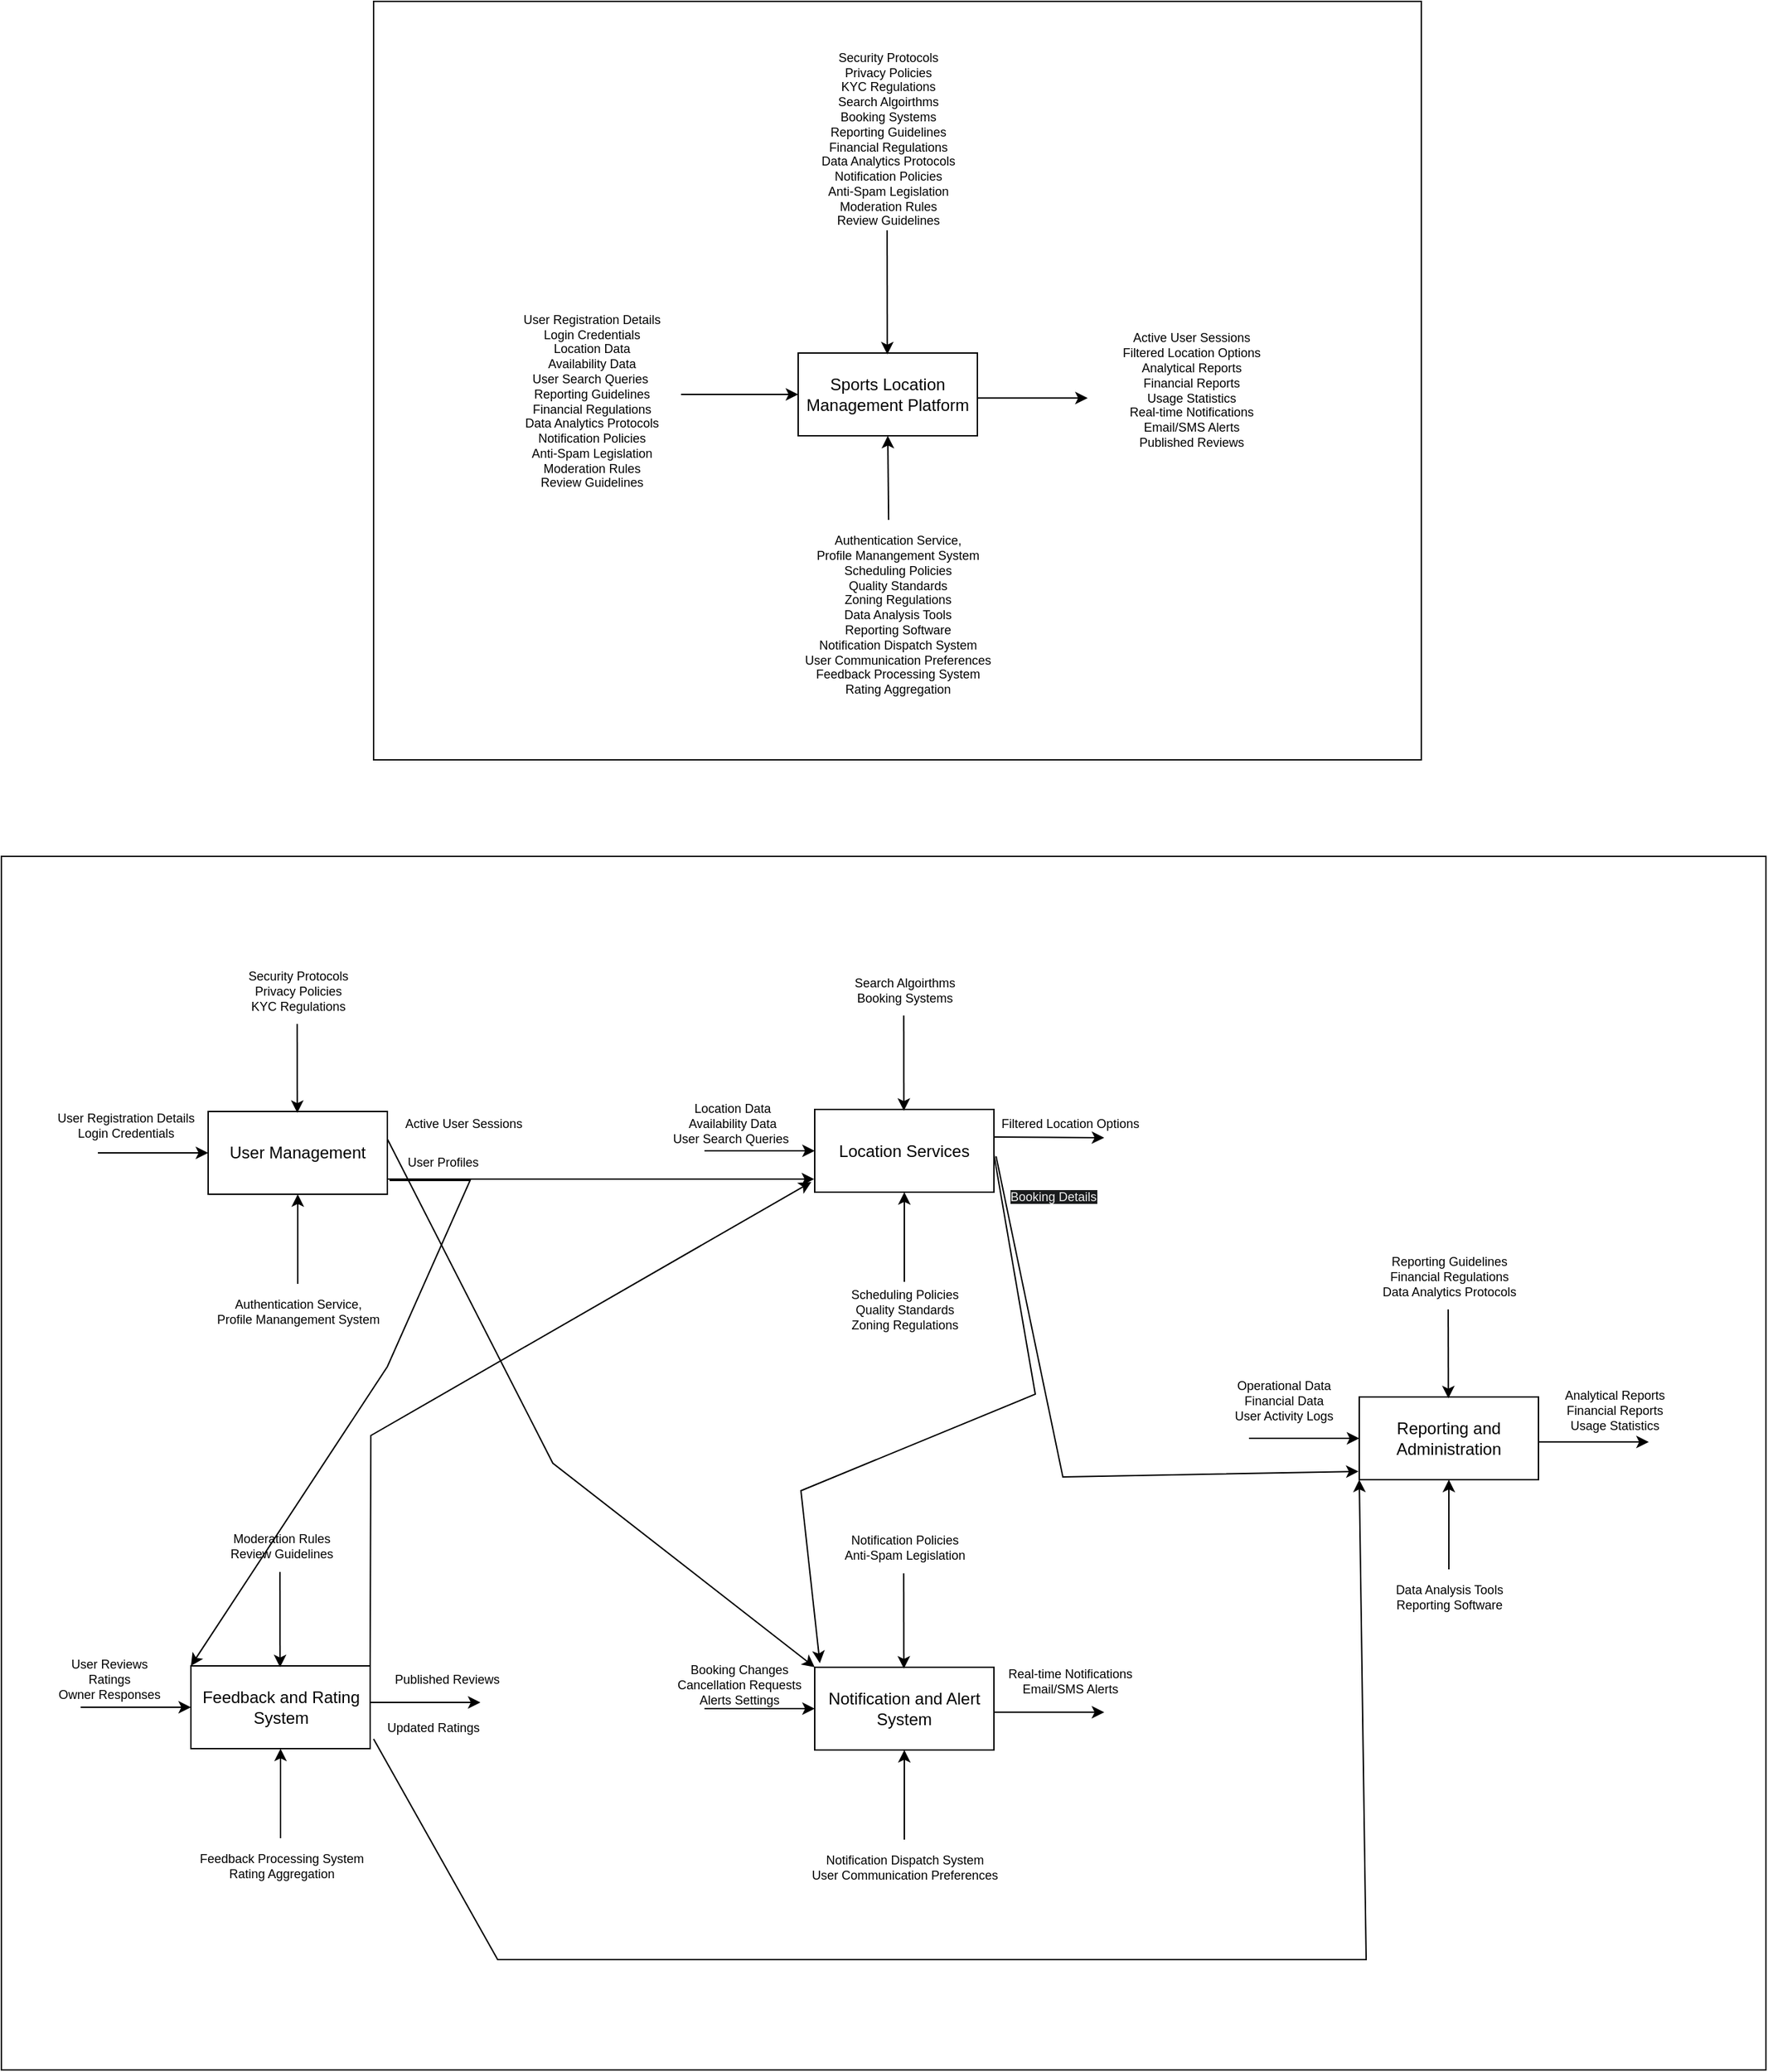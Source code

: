<mxfile version="22.1.2" type="device">
  <diagram name="Page-1" id="c82G2ni47aUJry06g1dI">
    <mxGraphModel dx="3545" dy="2050" grid="1" gridSize="10" guides="1" tooltips="1" connect="1" arrows="1" fold="1" page="1" pageScale="1" pageWidth="850" pageHeight="1100" math="0" shadow="0">
      <root>
        <mxCell id="0" />
        <mxCell id="1" parent="0" />
        <mxCell id="zQmqroO8z2gSUZ1crsNV-119" value="" style="rounded=0;whiteSpace=wrap;html=1;" parent="1" vertex="1">
          <mxGeometry x="80" y="640" width="1280" height="880" as="geometry" />
        </mxCell>
        <mxCell id="zQmqroO8z2gSUZ1crsNV-37" value="User Management" style="rounded=0;whiteSpace=wrap;html=1;container=0;" parent="1" vertex="1">
          <mxGeometry x="230" y="825" width="130" height="60" as="geometry" />
        </mxCell>
        <mxCell id="zQmqroO8z2gSUZ1crsNV-38" value="" style="endArrow=classic;html=1;rounded=0;entryX=0;entryY=0.5;entryDx=0;entryDy=0;" parent="1" target="zQmqroO8z2gSUZ1crsNV-37" edge="1">
          <mxGeometry width="50" height="50" relative="1" as="geometry">
            <mxPoint x="150" y="855" as="sourcePoint" />
            <mxPoint x="230" y="845" as="targetPoint" />
          </mxGeometry>
        </mxCell>
        <mxCell id="zQmqroO8z2gSUZ1crsNV-40" value="User Registration Details&lt;br&gt;Login Credentials" style="text;html=1;align=center;verticalAlign=middle;resizable=0;points=[];autosize=1;strokeColor=none;fillColor=none;fontSize=9;container=0;" parent="1" vertex="1">
          <mxGeometry x="110" y="815" width="120" height="40" as="geometry" />
        </mxCell>
        <mxCell id="zQmqroO8z2gSUZ1crsNV-46" value="" style="endArrow=classic;html=1;rounded=0;entryX=0;entryY=0;entryDx=0;entryDy=0;" parent="1" target="zQmqroO8z2gSUZ1crsNV-82" edge="1">
          <mxGeometry width="50" height="50" relative="1" as="geometry">
            <mxPoint x="360" y="845.0" as="sourcePoint" />
            <mxPoint x="580" y="1080" as="targetPoint" />
            <Array as="points">
              <mxPoint x="480" y="1080" />
            </Array>
          </mxGeometry>
        </mxCell>
        <mxCell id="zQmqroO8z2gSUZ1crsNV-47" value="Active User Sessions" style="text;html=1;align=center;verticalAlign=middle;resizable=0;points=[];autosize=1;strokeColor=none;fillColor=none;fontSize=9;container=0;" parent="1" vertex="1">
          <mxGeometry x="360" y="824" width="110" height="20" as="geometry" />
        </mxCell>
        <mxCell id="zQmqroO8z2gSUZ1crsNV-52" value="" style="endArrow=classic;html=1;rounded=0;entryX=0.084;entryY=-0.04;entryDx=0;entryDy=0;entryPerimeter=0;exitX=0.496;exitY=0.971;exitDx=0;exitDy=0;exitPerimeter=0;" parent="1" source="zQmqroO8z2gSUZ1crsNV-53" edge="1">
          <mxGeometry width="50" height="50" relative="1" as="geometry">
            <mxPoint x="294.66" y="748" as="sourcePoint" />
            <mxPoint x="294.66" y="826" as="targetPoint" />
          </mxGeometry>
        </mxCell>
        <mxCell id="zQmqroO8z2gSUZ1crsNV-53" value="Security Protocols&lt;br&gt;Privacy Policies&lt;br&gt;KYC Regulations" style="text;html=1;align=center;verticalAlign=middle;resizable=0;points=[];autosize=1;strokeColor=none;fillColor=none;fontSize=9;container=0;" parent="1" vertex="1">
          <mxGeometry x="245" y="713" width="100" height="50" as="geometry" />
        </mxCell>
        <mxCell id="zQmqroO8z2gSUZ1crsNV-58" value="" style="endArrow=classic;html=1;rounded=0;entryX=0.5;entryY=1;entryDx=0;entryDy=0;" parent="1" target="zQmqroO8z2gSUZ1crsNV-37" edge="1">
          <mxGeometry width="50" height="50" relative="1" as="geometry">
            <mxPoint x="295" y="950" as="sourcePoint" />
            <mxPoint x="305" y="895" as="targetPoint" />
          </mxGeometry>
        </mxCell>
        <mxCell id="zQmqroO8z2gSUZ1crsNV-60" value="Authentication Service,&lt;br&gt;Profile Manangement System" style="text;html=1;align=center;verticalAlign=middle;resizable=0;points=[];autosize=1;strokeColor=none;fillColor=none;fontSize=9;container=0;" parent="1" vertex="1">
          <mxGeometry x="225" y="950" width="140" height="40" as="geometry" />
        </mxCell>
        <mxCell id="zQmqroO8z2gSUZ1crsNV-64" value="Location Services" style="rounded=0;whiteSpace=wrap;html=1;container=0;" parent="1" vertex="1">
          <mxGeometry x="670" y="823.5" width="130" height="60" as="geometry" />
        </mxCell>
        <mxCell id="zQmqroO8z2gSUZ1crsNV-65" value="" style="endArrow=classic;html=1;rounded=0;entryX=0;entryY=0.5;entryDx=0;entryDy=0;" parent="1" target="zQmqroO8z2gSUZ1crsNV-64" edge="1">
          <mxGeometry width="50" height="50" relative="1" as="geometry">
            <mxPoint x="590" y="853.5" as="sourcePoint" />
            <mxPoint x="670" y="843.5" as="targetPoint" />
          </mxGeometry>
        </mxCell>
        <mxCell id="zQmqroO8z2gSUZ1crsNV-66" value="Location Data&lt;br&gt;Availability Data&lt;br&gt;User Search Queries&amp;nbsp;" style="text;html=1;align=center;verticalAlign=middle;resizable=0;points=[];autosize=1;strokeColor=none;fillColor=none;fontSize=9;container=0;" parent="1" vertex="1">
          <mxGeometry x="555" y="808.5" width="110" height="50" as="geometry" />
        </mxCell>
        <mxCell id="zQmqroO8z2gSUZ1crsNV-67" value="" style="endArrow=classic;html=1;rounded=0;entryX=1.034;entryY=0.181;entryDx=0;entryDy=0;entryPerimeter=0;" parent="1" target="zQmqroO8z2gSUZ1crsNV-98" edge="1">
          <mxGeometry width="50" height="50" relative="1" as="geometry">
            <mxPoint x="800" y="856.16" as="sourcePoint" />
            <mxPoint x="880" y="856.16" as="targetPoint" />
            <Array as="points">
              <mxPoint x="830" y="1030" />
              <mxPoint x="660" y="1100" />
            </Array>
          </mxGeometry>
        </mxCell>
        <mxCell id="zQmqroO8z2gSUZ1crsNV-68" value="Filtered Location Options" style="text;html=1;align=center;verticalAlign=middle;resizable=0;points=[];autosize=1;strokeColor=none;fillColor=none;fontSize=9;container=0;" parent="1" vertex="1">
          <mxGeometry x="795" y="823.5" width="120" height="20" as="geometry" />
        </mxCell>
        <mxCell id="zQmqroO8z2gSUZ1crsNV-69" value="" style="endArrow=classic;html=1;rounded=0;entryX=0.084;entryY=-0.04;entryDx=0;entryDy=0;entryPerimeter=0;exitX=0.496;exitY=0.971;exitDx=0;exitDy=0;exitPerimeter=0;" parent="1" source="zQmqroO8z2gSUZ1crsNV-70" edge="1">
          <mxGeometry width="50" height="50" relative="1" as="geometry">
            <mxPoint x="734.66" y="746.5" as="sourcePoint" />
            <mxPoint x="734.66" y="824.5" as="targetPoint" />
          </mxGeometry>
        </mxCell>
        <mxCell id="zQmqroO8z2gSUZ1crsNV-70" value="Search Algoirthms&lt;br&gt;Booking Systems" style="text;html=1;align=center;verticalAlign=middle;resizable=0;points=[];autosize=1;strokeColor=none;fillColor=none;fontSize=9;container=0;" parent="1" vertex="1">
          <mxGeometry x="685" y="716.5" width="100" height="40" as="geometry" />
        </mxCell>
        <mxCell id="zQmqroO8z2gSUZ1crsNV-71" value="" style="endArrow=classic;html=1;rounded=0;entryX=0.5;entryY=1;entryDx=0;entryDy=0;" parent="1" target="zQmqroO8z2gSUZ1crsNV-64" edge="1">
          <mxGeometry width="50" height="50" relative="1" as="geometry">
            <mxPoint x="735" y="948.5" as="sourcePoint" />
            <mxPoint x="745" y="893.5" as="targetPoint" />
          </mxGeometry>
        </mxCell>
        <mxCell id="zQmqroO8z2gSUZ1crsNV-72" value="Scheduling Policies&lt;br&gt;Quality Standards&lt;br&gt;Zoning Regulations" style="text;html=1;align=center;verticalAlign=middle;resizable=0;points=[];autosize=1;strokeColor=none;fillColor=none;fontSize=9;container=0;" parent="1" vertex="1">
          <mxGeometry x="685" y="943.5" width="100" height="50" as="geometry" />
        </mxCell>
        <mxCell id="zQmqroO8z2gSUZ1crsNV-73" value="Feedback and Rating System" style="rounded=0;whiteSpace=wrap;html=1;container=0;" parent="1" vertex="1">
          <mxGeometry x="217.5" y="1227" width="130" height="60" as="geometry" />
        </mxCell>
        <mxCell id="zQmqroO8z2gSUZ1crsNV-74" value="" style="endArrow=classic;html=1;rounded=0;entryX=0;entryY=0.5;entryDx=0;entryDy=0;" parent="1" target="zQmqroO8z2gSUZ1crsNV-73" edge="1">
          <mxGeometry width="50" height="50" relative="1" as="geometry">
            <mxPoint x="137.5" y="1257" as="sourcePoint" />
            <mxPoint x="217.5" y="1247" as="targetPoint" />
          </mxGeometry>
        </mxCell>
        <mxCell id="zQmqroO8z2gSUZ1crsNV-75" value="User Reviews&lt;br&gt;Ratings&lt;br&gt;Owner Responses" style="text;html=1;align=center;verticalAlign=middle;resizable=0;points=[];autosize=1;strokeColor=none;fillColor=none;fontSize=9;container=0;" parent="1" vertex="1">
          <mxGeometry x="107.5" y="1212" width="100" height="50" as="geometry" />
        </mxCell>
        <mxCell id="zQmqroO8z2gSUZ1crsNV-76" value="" style="endArrow=classic;html=1;rounded=0;" parent="1" edge="1">
          <mxGeometry width="50" height="50" relative="1" as="geometry">
            <mxPoint x="347.5" y="1253.5" as="sourcePoint" />
            <mxPoint x="427.5" y="1253.5" as="targetPoint" />
          </mxGeometry>
        </mxCell>
        <mxCell id="zQmqroO8z2gSUZ1crsNV-77" value="Published Reviews" style="text;html=1;align=center;verticalAlign=middle;resizable=0;points=[];autosize=1;strokeColor=none;fillColor=none;fontSize=9;container=0;" parent="1" vertex="1">
          <mxGeometry x="352.5" y="1227" width="100" height="20" as="geometry" />
        </mxCell>
        <mxCell id="zQmqroO8z2gSUZ1crsNV-78" value="" style="endArrow=classic;html=1;rounded=0;entryX=0.084;entryY=-0.04;entryDx=0;entryDy=0;entryPerimeter=0;exitX=0.496;exitY=0.971;exitDx=0;exitDy=0;exitPerimeter=0;" parent="1" source="zQmqroO8z2gSUZ1crsNV-79" edge="1">
          <mxGeometry width="50" height="50" relative="1" as="geometry">
            <mxPoint x="282.16" y="1150" as="sourcePoint" />
            <mxPoint x="282.16" y="1228" as="targetPoint" />
          </mxGeometry>
        </mxCell>
        <mxCell id="zQmqroO8z2gSUZ1crsNV-79" value="Moderation Rules&lt;br&gt;Review Guidelines" style="text;html=1;align=center;verticalAlign=middle;resizable=0;points=[];autosize=1;strokeColor=none;fillColor=none;fontSize=9;container=0;" parent="1" vertex="1">
          <mxGeometry x="232.5" y="1120" width="100" height="40" as="geometry" />
        </mxCell>
        <mxCell id="zQmqroO8z2gSUZ1crsNV-80" value="" style="endArrow=classic;html=1;rounded=0;entryX=0.5;entryY=1;entryDx=0;entryDy=0;" parent="1" target="zQmqroO8z2gSUZ1crsNV-73" edge="1">
          <mxGeometry width="50" height="50" relative="1" as="geometry">
            <mxPoint x="282.5" y="1352" as="sourcePoint" />
            <mxPoint x="292.5" y="1297" as="targetPoint" />
          </mxGeometry>
        </mxCell>
        <mxCell id="zQmqroO8z2gSUZ1crsNV-81" value="Feedback Processing System&lt;br&gt;Rating Aggregation" style="text;html=1;align=center;verticalAlign=middle;resizable=0;points=[];autosize=1;strokeColor=none;fillColor=none;fontSize=9;container=0;" parent="1" vertex="1">
          <mxGeometry x="212.5" y="1352" width="140" height="40" as="geometry" />
        </mxCell>
        <mxCell id="zQmqroO8z2gSUZ1crsNV-82" value="Notification and Alert System" style="rounded=0;whiteSpace=wrap;html=1;container=0;" parent="1" vertex="1">
          <mxGeometry x="670" y="1228" width="130" height="60" as="geometry" />
        </mxCell>
        <mxCell id="zQmqroO8z2gSUZ1crsNV-83" value="" style="endArrow=classic;html=1;rounded=0;entryX=0;entryY=0.5;entryDx=0;entryDy=0;" parent="1" target="zQmqroO8z2gSUZ1crsNV-82" edge="1">
          <mxGeometry width="50" height="50" relative="1" as="geometry">
            <mxPoint x="590" y="1258" as="sourcePoint" />
            <mxPoint x="670" y="1248" as="targetPoint" />
          </mxGeometry>
        </mxCell>
        <mxCell id="zQmqroO8z2gSUZ1crsNV-84" value="" style="endArrow=classic;html=1;rounded=0;" parent="1" edge="1">
          <mxGeometry width="50" height="50" relative="1" as="geometry">
            <mxPoint x="800" y="1260.66" as="sourcePoint" />
            <mxPoint x="880" y="1260.66" as="targetPoint" />
          </mxGeometry>
        </mxCell>
        <mxCell id="zQmqroO8z2gSUZ1crsNV-85" value="Real-time Notifications&lt;br&gt;Email/SMS Alerts" style="text;html=1;align=center;verticalAlign=middle;resizable=0;points=[];autosize=1;strokeColor=none;fillColor=none;fontSize=9;container=0;" parent="1" vertex="1">
          <mxGeometry x="800" y="1218" width="110" height="40" as="geometry" />
        </mxCell>
        <mxCell id="zQmqroO8z2gSUZ1crsNV-86" value="" style="endArrow=classic;html=1;rounded=0;entryX=0.084;entryY=-0.04;entryDx=0;entryDy=0;entryPerimeter=0;exitX=0.496;exitY=0.971;exitDx=0;exitDy=0;exitPerimeter=0;" parent="1" source="zQmqroO8z2gSUZ1crsNV-87" edge="1">
          <mxGeometry width="50" height="50" relative="1" as="geometry">
            <mxPoint x="734.66" y="1151" as="sourcePoint" />
            <mxPoint x="734.66" y="1229" as="targetPoint" />
          </mxGeometry>
        </mxCell>
        <mxCell id="zQmqroO8z2gSUZ1crsNV-87" value="Notification Policies&lt;br&gt;Anti-Spam Legislation" style="text;html=1;align=center;verticalAlign=middle;resizable=0;points=[];autosize=1;strokeColor=none;fillColor=none;fontSize=9;container=0;" parent="1" vertex="1">
          <mxGeometry x="680" y="1121" width="110" height="40" as="geometry" />
        </mxCell>
        <mxCell id="zQmqroO8z2gSUZ1crsNV-88" value="" style="endArrow=classic;html=1;rounded=0;entryX=0.5;entryY=1;entryDx=0;entryDy=0;" parent="1" target="zQmqroO8z2gSUZ1crsNV-82" edge="1">
          <mxGeometry width="50" height="50" relative="1" as="geometry">
            <mxPoint x="735" y="1353" as="sourcePoint" />
            <mxPoint x="745" y="1298" as="targetPoint" />
          </mxGeometry>
        </mxCell>
        <mxCell id="zQmqroO8z2gSUZ1crsNV-89" value="Notification Dispatch System&lt;br&gt;User Communication Preferences" style="text;html=1;align=center;verticalAlign=middle;resizable=0;points=[];autosize=1;strokeColor=none;fillColor=none;fontSize=9;container=0;" parent="1" vertex="1">
          <mxGeometry x="655" y="1353" width="160" height="40" as="geometry" />
        </mxCell>
        <mxCell id="zQmqroO8z2gSUZ1crsNV-90" value="Reporting and Administration" style="rounded=0;whiteSpace=wrap;html=1;container=0;" parent="1" vertex="1">
          <mxGeometry x="1065" y="1032" width="130" height="60" as="geometry" />
        </mxCell>
        <mxCell id="zQmqroO8z2gSUZ1crsNV-91" value="" style="endArrow=classic;html=1;rounded=0;entryX=0;entryY=0.5;entryDx=0;entryDy=0;" parent="1" target="zQmqroO8z2gSUZ1crsNV-90" edge="1">
          <mxGeometry width="50" height="50" relative="1" as="geometry">
            <mxPoint x="985" y="1062" as="sourcePoint" />
            <mxPoint x="1065" y="1052" as="targetPoint" />
          </mxGeometry>
        </mxCell>
        <mxCell id="zQmqroO8z2gSUZ1crsNV-92" value="" style="endArrow=classic;html=1;rounded=0;" parent="1" edge="1">
          <mxGeometry width="50" height="50" relative="1" as="geometry">
            <mxPoint x="1195" y="1064.66" as="sourcePoint" />
            <mxPoint x="1275" y="1064.66" as="targetPoint" />
          </mxGeometry>
        </mxCell>
        <mxCell id="zQmqroO8z2gSUZ1crsNV-93" value="Analytical Reports&lt;br&gt;Financial Reports&lt;br&gt;Usage Statistics" style="text;html=1;align=center;verticalAlign=middle;resizable=0;points=[];autosize=1;strokeColor=none;fillColor=none;fontSize=9;container=0;" parent="1" vertex="1">
          <mxGeometry x="1200" y="1017" width="100" height="50" as="geometry" />
        </mxCell>
        <mxCell id="zQmqroO8z2gSUZ1crsNV-94" value="" style="endArrow=classic;html=1;rounded=0;entryX=0.084;entryY=-0.04;entryDx=0;entryDy=0;entryPerimeter=0;exitX=0.496;exitY=0.971;exitDx=0;exitDy=0;exitPerimeter=0;" parent="1" source="zQmqroO8z2gSUZ1crsNV-95" edge="1">
          <mxGeometry width="50" height="50" relative="1" as="geometry">
            <mxPoint x="1129.66" y="955" as="sourcePoint" />
            <mxPoint x="1129.66" y="1033" as="targetPoint" />
          </mxGeometry>
        </mxCell>
        <mxCell id="zQmqroO8z2gSUZ1crsNV-95" value="Reporting Guidelines&lt;br&gt;Financial Regulations&lt;br&gt;Data Analytics Protocols" style="text;html=1;align=center;verticalAlign=middle;resizable=0;points=[];autosize=1;strokeColor=none;fillColor=none;fontSize=9;container=0;" parent="1" vertex="1">
          <mxGeometry x="1070" y="920" width="120" height="50" as="geometry" />
        </mxCell>
        <mxCell id="zQmqroO8z2gSUZ1crsNV-96" value="" style="endArrow=classic;html=1;rounded=0;entryX=0.5;entryY=1;entryDx=0;entryDy=0;" parent="1" target="zQmqroO8z2gSUZ1crsNV-90" edge="1">
          <mxGeometry width="50" height="50" relative="1" as="geometry">
            <mxPoint x="1130" y="1157" as="sourcePoint" />
            <mxPoint x="1140" y="1102" as="targetPoint" />
          </mxGeometry>
        </mxCell>
        <mxCell id="zQmqroO8z2gSUZ1crsNV-97" value="Data Analysis Tools&lt;br&gt;Reporting Software" style="text;html=1;align=center;verticalAlign=middle;resizable=0;points=[];autosize=1;strokeColor=none;fillColor=none;fontSize=9;container=0;" parent="1" vertex="1">
          <mxGeometry x="1080" y="1157" width="100" height="40" as="geometry" />
        </mxCell>
        <mxCell id="zQmqroO8z2gSUZ1crsNV-98" value="Booking Changes&lt;br&gt;Cancellation Requests&lt;br&gt;Alerts Settings" style="text;html=1;align=center;verticalAlign=middle;resizable=0;points=[];autosize=1;strokeColor=none;fillColor=none;fontSize=9;container=0;" parent="1" vertex="1">
          <mxGeometry x="560" y="1216" width="110" height="50" as="geometry" />
        </mxCell>
        <mxCell id="zQmqroO8z2gSUZ1crsNV-99" value="Operational Data&lt;br&gt;Financial Data&lt;br&gt;User Activity Logs" style="text;html=1;align=center;verticalAlign=middle;resizable=0;points=[];autosize=1;strokeColor=none;fillColor=none;fontSize=9;container=0;" parent="1" vertex="1">
          <mxGeometry x="960" y="1010" width="100" height="50" as="geometry" />
        </mxCell>
        <mxCell id="zQmqroO8z2gSUZ1crsNV-100" value="User Profiles" style="text;html=1;align=center;verticalAlign=middle;resizable=0;points=[];autosize=1;strokeColor=none;fillColor=none;fontSize=9;container=0;" parent="1" vertex="1">
          <mxGeometry x="360" y="852" width="80" height="20" as="geometry" />
        </mxCell>
        <mxCell id="zQmqroO8z2gSUZ1crsNV-101" value="" style="endArrow=classic;html=1;rounded=0;entryX=-0.003;entryY=0.842;entryDx=0;entryDy=0;entryPerimeter=0;" parent="1" target="zQmqroO8z2gSUZ1crsNV-64" edge="1">
          <mxGeometry width="50" height="50" relative="1" as="geometry">
            <mxPoint x="360" y="874.0" as="sourcePoint" />
            <mxPoint x="470" y="874" as="targetPoint" />
          </mxGeometry>
        </mxCell>
        <mxCell id="zQmqroO8z2gSUZ1crsNV-104" value="" style="endArrow=classic;html=1;rounded=0;entryX=-0.019;entryY=0.877;entryDx=0;entryDy=0;entryPerimeter=0;exitX=1;exitY=0;exitDx=0;exitDy=0;" parent="1" source="zQmqroO8z2gSUZ1crsNV-73" target="zQmqroO8z2gSUZ1crsNV-64" edge="1">
          <mxGeometry width="50" height="50" relative="1" as="geometry">
            <mxPoint x="1260" y="884.31" as="sourcePoint" />
            <mxPoint x="1340" y="884.31" as="targetPoint" />
            <Array as="points">
              <mxPoint x="348" y="1060" />
            </Array>
          </mxGeometry>
        </mxCell>
        <mxCell id="zQmqroO8z2gSUZ1crsNV-105" value="Updated Ratings" style="text;html=1;align=center;verticalAlign=middle;resizable=0;points=[];autosize=1;strokeColor=none;fillColor=none;fontSize=9;container=0;" parent="1" vertex="1">
          <mxGeometry x="347.5" y="1262" width="90" height="20" as="geometry" />
        </mxCell>
        <mxCell id="zQmqroO8z2gSUZ1crsNV-114" value="" style="endArrow=classic;html=1;rounded=0;entryX=0;entryY=0;entryDx=0;entryDy=0;exitX=0.02;exitY=1.148;exitDx=0;exitDy=0;exitPerimeter=0;" parent="1" source="zQmqroO8z2gSUZ1crsNV-100" target="zQmqroO8z2gSUZ1crsNV-73" edge="1">
          <mxGeometry width="50" height="50" relative="1" as="geometry">
            <mxPoint x="360" y="880" as="sourcePoint" />
            <mxPoint x="530" y="1270" as="targetPoint" />
            <Array as="points">
              <mxPoint x="420" y="875" />
              <mxPoint x="360" y="1010" />
            </Array>
          </mxGeometry>
        </mxCell>
        <mxCell id="zQmqroO8z2gSUZ1crsNV-115" value="&lt;span style=&quot;color: rgb(240, 240, 240); font-family: Helvetica; font-size: 9px; font-style: normal; font-variant-ligatures: normal; font-variant-caps: normal; font-weight: 400; letter-spacing: normal; orphans: 2; text-align: center; text-indent: 0px; text-transform: none; widows: 2; word-spacing: 0px; -webkit-text-stroke-width: 0px; background-color: rgb(27, 29, 30); text-decoration-thickness: initial; text-decoration-style: initial; text-decoration-color: initial; float: none; display: inline !important;&quot;&gt;Booking Details&lt;/span&gt;" style="text;whiteSpace=wrap;html=1;" parent="1" vertex="1">
          <mxGeometry x="810" y="872" width="100" height="40" as="geometry" />
        </mxCell>
        <mxCell id="zQmqroO8z2gSUZ1crsNV-116" value="" style="endArrow=classic;html=1;rounded=0;entryX=0;entryY=0.5;entryDx=0;entryDy=0;" parent="1" edge="1">
          <mxGeometry width="50" height="50" relative="1" as="geometry">
            <mxPoint x="800" y="843.5" as="sourcePoint" />
            <mxPoint x="880" y="844" as="targetPoint" />
          </mxGeometry>
        </mxCell>
        <mxCell id="zQmqroO8z2gSUZ1crsNV-117" value="" style="endArrow=classic;html=1;rounded=0;exitX=1.012;exitY=0.567;exitDx=0;exitDy=0;exitPerimeter=0;entryX=-0.004;entryY=0.9;entryDx=0;entryDy=0;entryPerimeter=0;" parent="1" source="zQmqroO8z2gSUZ1crsNV-64" target="zQmqroO8z2gSUZ1crsNV-90" edge="1">
          <mxGeometry width="50" height="50" relative="1" as="geometry">
            <mxPoint x="800" y="870" as="sourcePoint" />
            <mxPoint x="850" y="820" as="targetPoint" />
            <Array as="points">
              <mxPoint x="850" y="1090" />
            </Array>
          </mxGeometry>
        </mxCell>
        <mxCell id="zQmqroO8z2gSUZ1crsNV-118" value="" style="endArrow=classic;html=1;rounded=0;entryX=0;entryY=1;entryDx=0;entryDy=0;" parent="1" target="zQmqroO8z2gSUZ1crsNV-90" edge="1">
          <mxGeometry width="50" height="50" relative="1" as="geometry">
            <mxPoint x="350" y="1280" as="sourcePoint" />
            <mxPoint x="480" y="1280" as="targetPoint" />
            <Array as="points">
              <mxPoint x="440" y="1440" />
              <mxPoint x="1070" y="1440" />
            </Array>
          </mxGeometry>
        </mxCell>
        <mxCell id="IJ4_KFhnlOgCOEJLSOJX-4" value="" style="group" vertex="1" connectable="0" parent="1">
          <mxGeometry x="350" y="20" width="760" height="550" as="geometry" />
        </mxCell>
        <mxCell id="IJ4_KFhnlOgCOEJLSOJX-3" value="" style="rounded=0;whiteSpace=wrap;html=1;" vertex="1" parent="IJ4_KFhnlOgCOEJLSOJX-4">
          <mxGeometry width="760" height="550" as="geometry" />
        </mxCell>
        <mxCell id="zQmqroO8z2gSUZ1crsNV-1" value="Sports Location Management Platform" style="rounded=0;whiteSpace=wrap;html=1;container=0;" parent="IJ4_KFhnlOgCOEJLSOJX-4" vertex="1">
          <mxGeometry x="308" y="255" width="130" height="60" as="geometry" />
        </mxCell>
        <mxCell id="zQmqroO8z2gSUZ1crsNV-2" value="" style="endArrow=classic;html=1;rounded=0;entryX=0;entryY=0.5;entryDx=0;entryDy=0;" parent="IJ4_KFhnlOgCOEJLSOJX-4" edge="1" target="zQmqroO8z2gSUZ1crsNV-1">
          <mxGeometry width="50" height="50" relative="1" as="geometry">
            <mxPoint x="223" y="285" as="sourcePoint" />
            <mxPoint x="308" y="275" as="targetPoint" />
          </mxGeometry>
        </mxCell>
        <mxCell id="zQmqroO8z2gSUZ1crsNV-4" value="User Registration Details&lt;br&gt;Login Credentials&lt;br&gt;Location Data&lt;br&gt;Availability Data&lt;br&gt;User Search Queries&amp;nbsp;&lt;br&gt;Reporting Guidelines&lt;br&gt;Financial Regulations&lt;br&gt;Data Analytics Protocols&lt;br&gt;Notification Policies&lt;br&gt;Anti-Spam Legislation&lt;br&gt;Moderation Rules&lt;br&gt;Review Guidelines" style="text;html=1;align=center;verticalAlign=middle;resizable=0;points=[];autosize=1;strokeColor=none;fillColor=none;fontSize=9;container=0;" parent="IJ4_KFhnlOgCOEJLSOJX-4" vertex="1">
          <mxGeometry x="98" y="220" width="120" height="140" as="geometry" />
        </mxCell>
        <mxCell id="zQmqroO8z2gSUZ1crsNV-11" value="" style="endArrow=classic;html=1;rounded=0;" parent="IJ4_KFhnlOgCOEJLSOJX-4" edge="1">
          <mxGeometry width="50" height="50" relative="1" as="geometry">
            <mxPoint x="438" y="287.66" as="sourcePoint" />
            <mxPoint x="518" y="287.66" as="targetPoint" />
          </mxGeometry>
        </mxCell>
        <mxCell id="zQmqroO8z2gSUZ1crsNV-13" value="Active User Sessions&lt;br&gt;Filtered Location Options&lt;br&gt;Analytical Reports&lt;br&gt;Financial Reports&lt;br&gt;Usage Statistics&lt;br&gt;Real-time Notifications&lt;br&gt;Email/SMS Alerts&lt;br&gt;Published Reviews" style="text;html=1;align=center;verticalAlign=middle;resizable=0;points=[];autosize=1;strokeColor=none;fillColor=none;fontSize=9;container=0;" parent="IJ4_KFhnlOgCOEJLSOJX-4" vertex="1">
          <mxGeometry x="533" y="232" width="120" height="100" as="geometry" />
        </mxCell>
        <mxCell id="zQmqroO8z2gSUZ1crsNV-18" value="" style="endArrow=classic;html=1;rounded=0;entryX=0.084;entryY=-0.04;entryDx=0;entryDy=0;entryPerimeter=0;exitX=0.496;exitY=0.971;exitDx=0;exitDy=0;exitPerimeter=0;" parent="IJ4_KFhnlOgCOEJLSOJX-4" source="zQmqroO8z2gSUZ1crsNV-21" edge="1">
          <mxGeometry width="50" height="50" relative="1" as="geometry">
            <mxPoint x="372.66" y="178" as="sourcePoint" />
            <mxPoint x="372.66" y="256" as="targetPoint" />
          </mxGeometry>
        </mxCell>
        <mxCell id="zQmqroO8z2gSUZ1crsNV-21" value="Security Protocols&lt;br&gt;Privacy Policies&lt;br&gt;KYC Regulations&lt;br&gt;Search Algoirthms&lt;br&gt;Booking Systems&lt;br&gt;Reporting Guidelines&lt;br&gt;Financial Regulations&lt;br&gt;Data Analytics Protocols&lt;br&gt;Notification Policies&lt;br&gt;Anti-Spam Legislation&lt;br&gt;Moderation Rules&lt;br&gt;Review Guidelines" style="text;html=1;align=center;verticalAlign=middle;resizable=0;points=[];autosize=1;strokeColor=none;fillColor=none;fontSize=9;container=0;" parent="IJ4_KFhnlOgCOEJLSOJX-4" vertex="1">
          <mxGeometry x="313" y="30" width="120" height="140" as="geometry" />
        </mxCell>
        <mxCell id="zQmqroO8z2gSUZ1crsNV-26" value="" style="endArrow=classic;html=1;rounded=0;entryX=0.5;entryY=1;entryDx=0;entryDy=0;exitX=0.46;exitY=-0.031;exitDx=0;exitDy=0;exitPerimeter=0;" parent="IJ4_KFhnlOgCOEJLSOJX-4" source="zQmqroO8z2gSUZ1crsNV-27" target="zQmqroO8z2gSUZ1crsNV-1" edge="1">
          <mxGeometry width="50" height="50" relative="1" as="geometry">
            <mxPoint x="382.66" y="407" as="sourcePoint" />
            <mxPoint x="382.66" y="485" as="targetPoint" />
          </mxGeometry>
        </mxCell>
        <mxCell id="zQmqroO8z2gSUZ1crsNV-27" value="Authentication Service,&lt;br&gt;Profile Manangement System&lt;br&gt;Scheduling Policies&lt;br&gt;Quality Standards&lt;br&gt;Zoning Regulations&lt;br&gt;Data Analysis Tools&lt;br&gt;Reporting Software&lt;br&gt;Notification Dispatch System&lt;br&gt;User Communication Preferences&lt;br&gt;Feedback Processing System&lt;br&gt;Rating Aggregation" style="text;html=1;align=center;verticalAlign=middle;resizable=0;points=[];autosize=1;strokeColor=none;fillColor=none;fontSize=9;container=0;" parent="IJ4_KFhnlOgCOEJLSOJX-4" vertex="1">
          <mxGeometry x="300" y="380" width="160" height="130" as="geometry" />
        </mxCell>
      </root>
    </mxGraphModel>
  </diagram>
</mxfile>
